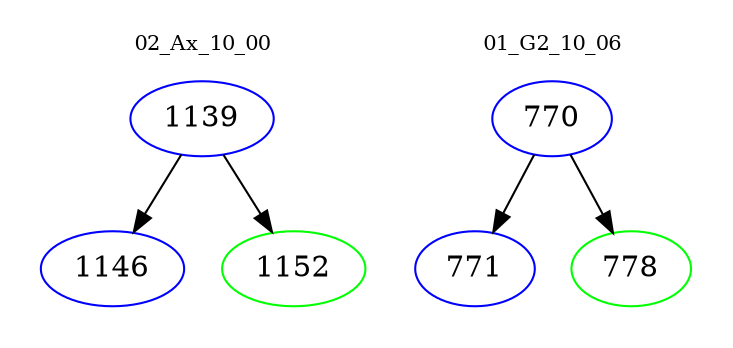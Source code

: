 digraph{
subgraph cluster_0 {
color = white
label = "02_Ax_10_00";
fontsize=10;
T0_1139 [label="1139", color="blue"]
T0_1139 -> T0_1146 [color="black"]
T0_1146 [label="1146", color="blue"]
T0_1139 -> T0_1152 [color="black"]
T0_1152 [label="1152", color="green"]
}
subgraph cluster_1 {
color = white
label = "01_G2_10_06";
fontsize=10;
T1_770 [label="770", color="blue"]
T1_770 -> T1_771 [color="black"]
T1_771 [label="771", color="blue"]
T1_770 -> T1_778 [color="black"]
T1_778 [label="778", color="green"]
}
}
